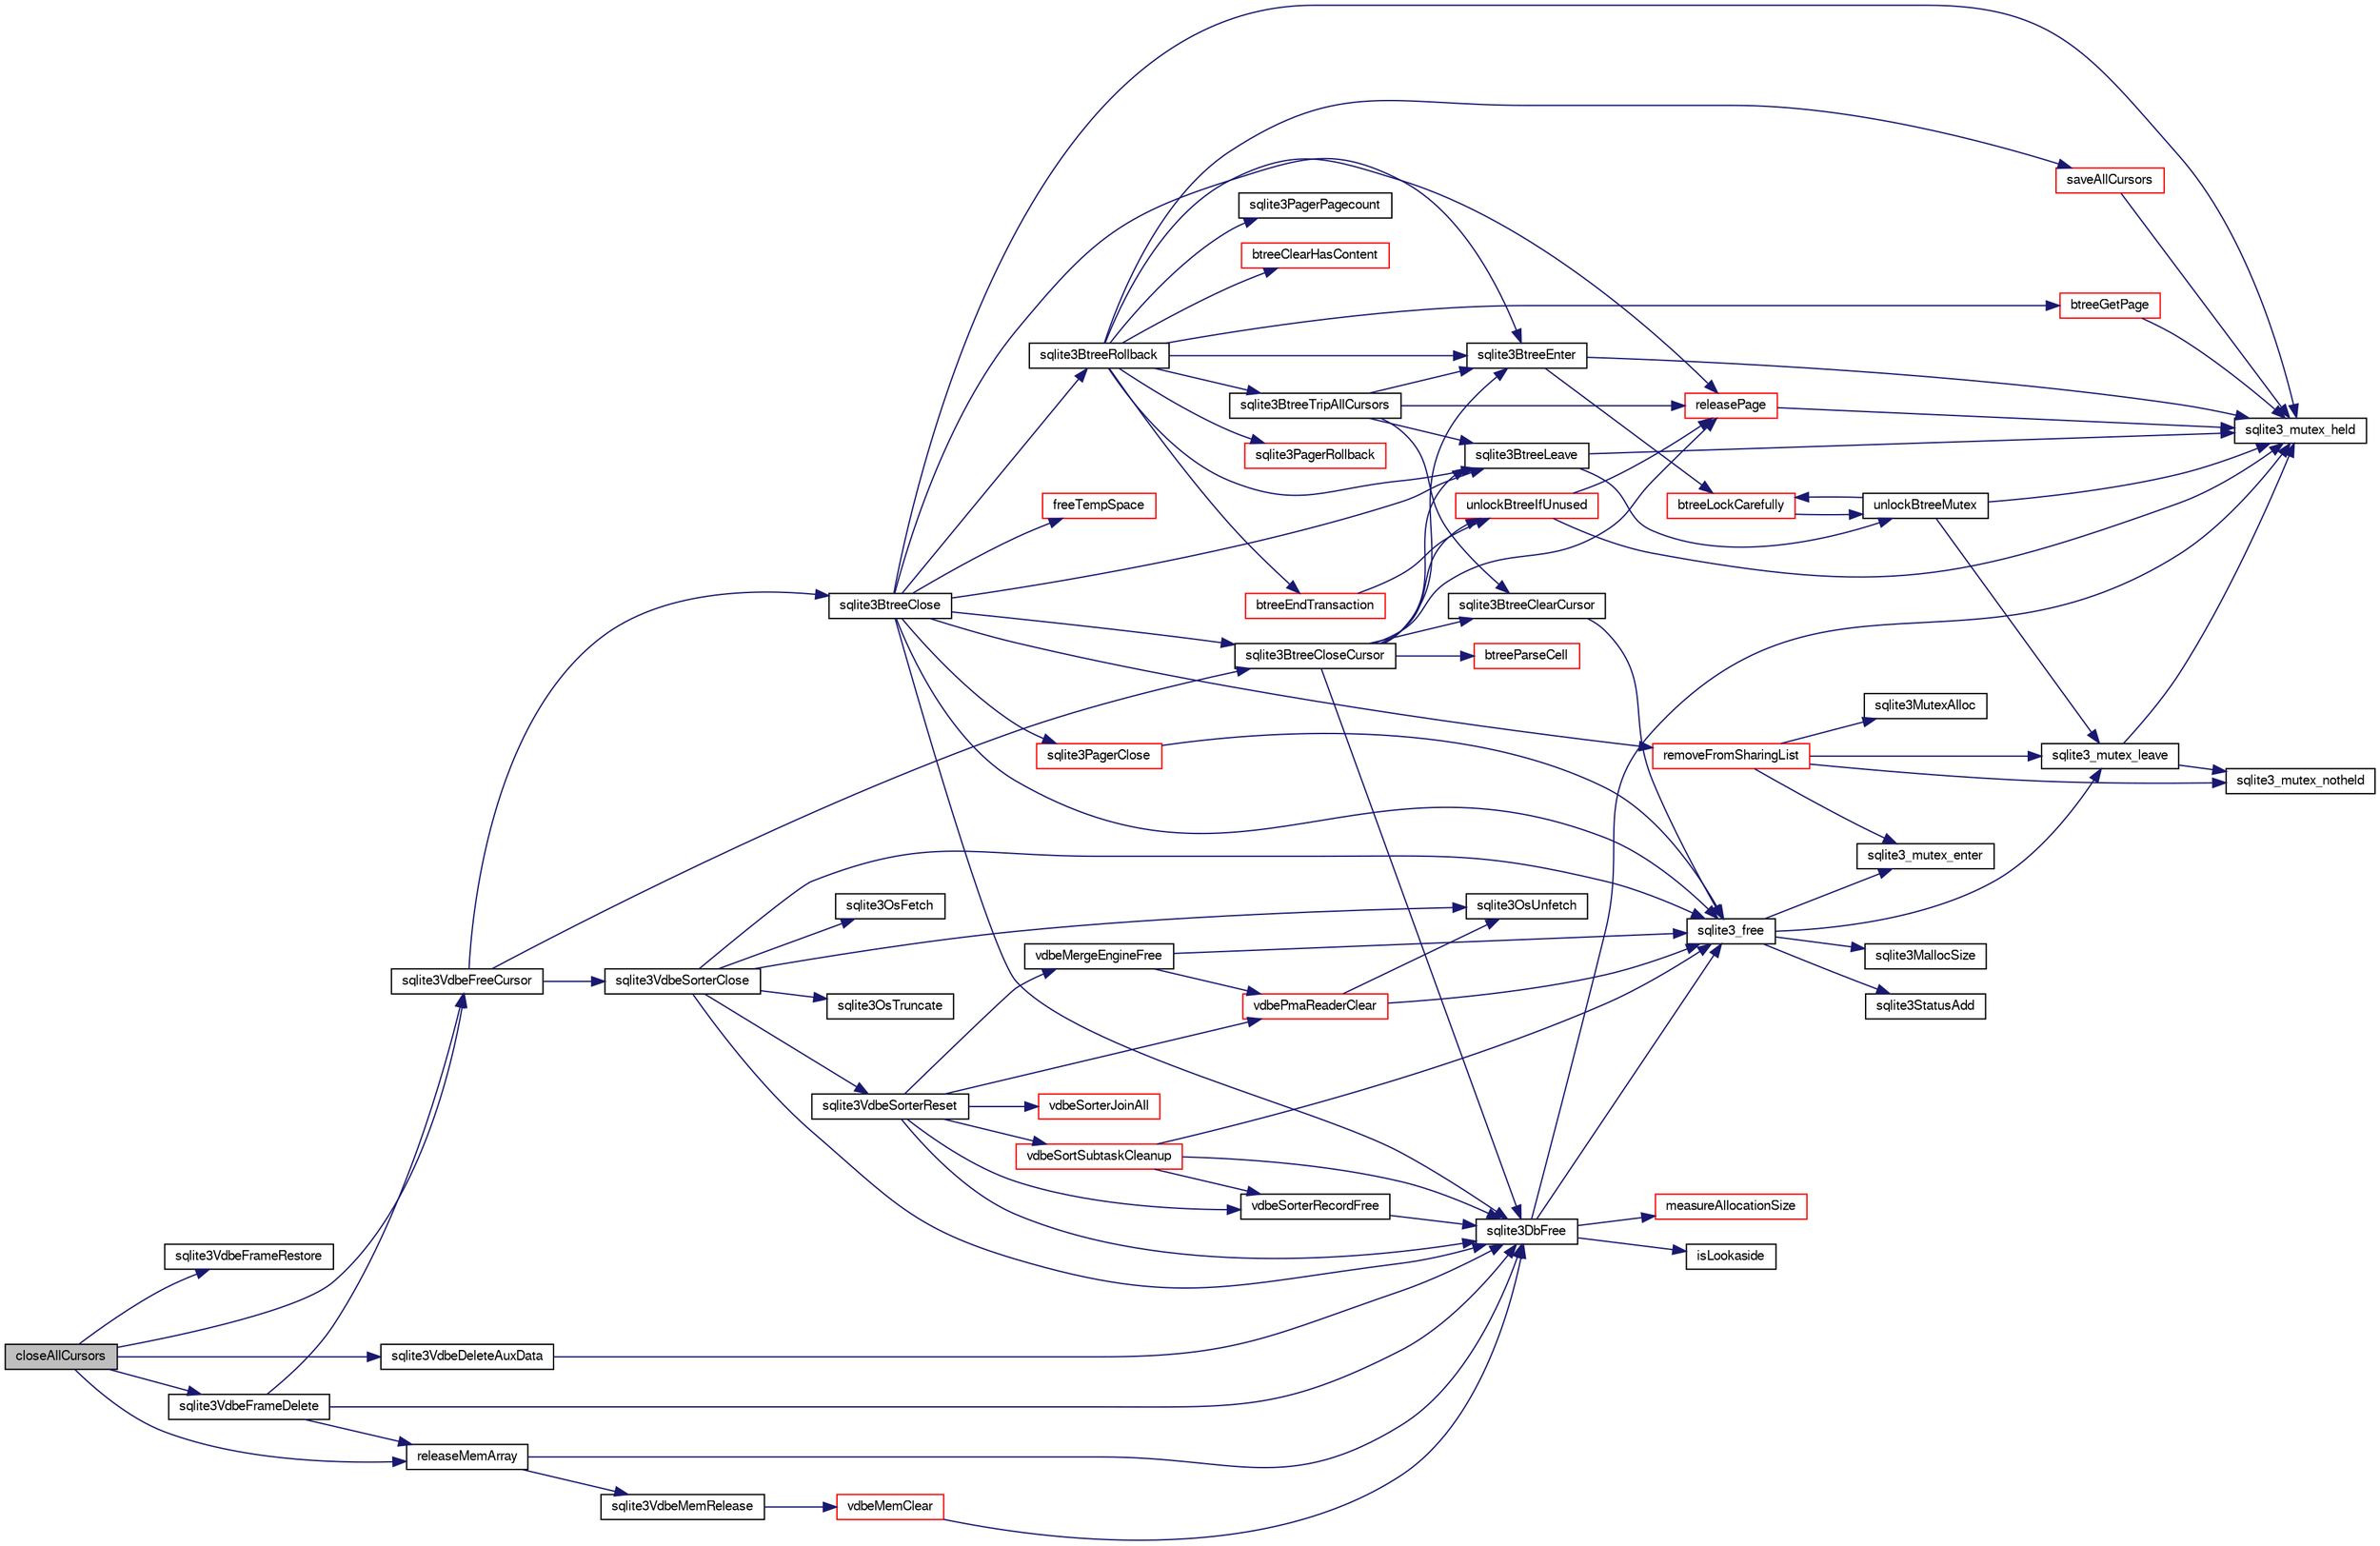 digraph "closeAllCursors"
{
  edge [fontname="FreeSans",fontsize="10",labelfontname="FreeSans",labelfontsize="10"];
  node [fontname="FreeSans",fontsize="10",shape=record];
  rankdir="LR";
  Node46880 [label="closeAllCursors",height=0.2,width=0.4,color="black", fillcolor="grey75", style="filled", fontcolor="black"];
  Node46880 -> Node46881 [color="midnightblue",fontsize="10",style="solid",fontname="FreeSans"];
  Node46881 [label="sqlite3VdbeFrameRestore",height=0.2,width=0.4,color="black", fillcolor="white", style="filled",URL="$sqlite3_8c.html#ad04b53536edf1bd8265ff3ebff3b1be5"];
  Node46880 -> Node46882 [color="midnightblue",fontsize="10",style="solid",fontname="FreeSans"];
  Node46882 [label="sqlite3VdbeFreeCursor",height=0.2,width=0.4,color="black", fillcolor="white", style="filled",URL="$sqlite3_8c.html#a0f9084083e1d0639708934630f33d6ef"];
  Node46882 -> Node46883 [color="midnightblue",fontsize="10",style="solid",fontname="FreeSans"];
  Node46883 [label="sqlite3VdbeSorterClose",height=0.2,width=0.4,color="black", fillcolor="white", style="filled",URL="$sqlite3_8c.html#a787fa9e9800f8ae4ef3fa11044ed1ac9"];
  Node46883 -> Node46884 [color="midnightblue",fontsize="10",style="solid",fontname="FreeSans"];
  Node46884 [label="sqlite3VdbeSorterReset",height=0.2,width=0.4,color="black", fillcolor="white", style="filled",URL="$sqlite3_8c.html#a5dc239f845e793a82dd1d60ed3ed9c09"];
  Node46884 -> Node46885 [color="midnightblue",fontsize="10",style="solid",fontname="FreeSans"];
  Node46885 [label="vdbeSorterJoinAll",height=0.2,width=0.4,color="red", fillcolor="white", style="filled",URL="$sqlite3_8c.html#a5cdb5b8f6cb109f97528d36e28565113"];
  Node46884 -> Node46901 [color="midnightblue",fontsize="10",style="solid",fontname="FreeSans"];
  Node46901 [label="vdbePmaReaderClear",height=0.2,width=0.4,color="red", fillcolor="white", style="filled",URL="$sqlite3_8c.html#ae4ef2e668d3028e75343e65046d42a2d"];
  Node46901 -> Node46888 [color="midnightblue",fontsize="10",style="solid",fontname="FreeSans"];
  Node46888 [label="sqlite3_free",height=0.2,width=0.4,color="black", fillcolor="white", style="filled",URL="$sqlite3_8c.html#a6552349e36a8a691af5487999ab09519"];
  Node46888 -> Node46889 [color="midnightblue",fontsize="10",style="solid",fontname="FreeSans"];
  Node46889 [label="sqlite3_mutex_enter",height=0.2,width=0.4,color="black", fillcolor="white", style="filled",URL="$sqlite3_8c.html#a1c12cde690bd89f104de5cbad12a6bf5"];
  Node46888 -> Node46890 [color="midnightblue",fontsize="10",style="solid",fontname="FreeSans"];
  Node46890 [label="sqlite3StatusAdd",height=0.2,width=0.4,color="black", fillcolor="white", style="filled",URL="$sqlite3_8c.html#afa029f93586aeab4cc85360905dae9cd"];
  Node46888 -> Node46891 [color="midnightblue",fontsize="10",style="solid",fontname="FreeSans"];
  Node46891 [label="sqlite3MallocSize",height=0.2,width=0.4,color="black", fillcolor="white", style="filled",URL="$sqlite3_8c.html#acf5d2a5f35270bafb050bd2def576955"];
  Node46888 -> Node46892 [color="midnightblue",fontsize="10",style="solid",fontname="FreeSans"];
  Node46892 [label="sqlite3_mutex_leave",height=0.2,width=0.4,color="black", fillcolor="white", style="filled",URL="$sqlite3_8c.html#a5838d235601dbd3c1fa993555c6bcc93"];
  Node46892 -> Node46893 [color="midnightblue",fontsize="10",style="solid",fontname="FreeSans"];
  Node46893 [label="sqlite3_mutex_held",height=0.2,width=0.4,color="black", fillcolor="white", style="filled",URL="$sqlite3_8c.html#acf77da68932b6bc163c5e68547ecc3e7"];
  Node46892 -> Node46894 [color="midnightblue",fontsize="10",style="solid",fontname="FreeSans"];
  Node46894 [label="sqlite3_mutex_notheld",height=0.2,width=0.4,color="black", fillcolor="white", style="filled",URL="$sqlite3_8c.html#a83967c837c1c000d3b5adcfaa688f5dc"];
  Node46901 -> Node46902 [color="midnightblue",fontsize="10",style="solid",fontname="FreeSans"];
  Node46902 [label="sqlite3OsUnfetch",height=0.2,width=0.4,color="black", fillcolor="white", style="filled",URL="$sqlite3_8c.html#abc0da72cb8b8989cf8708b572fe5fef4"];
  Node46884 -> Node46907 [color="midnightblue",fontsize="10",style="solid",fontname="FreeSans"];
  Node46907 [label="sqlite3DbFree",height=0.2,width=0.4,color="black", fillcolor="white", style="filled",URL="$sqlite3_8c.html#ac70ab821a6607b4a1b909582dc37a069"];
  Node46907 -> Node46893 [color="midnightblue",fontsize="10",style="solid",fontname="FreeSans"];
  Node46907 -> Node46908 [color="midnightblue",fontsize="10",style="solid",fontname="FreeSans"];
  Node46908 [label="measureAllocationSize",height=0.2,width=0.4,color="red", fillcolor="white", style="filled",URL="$sqlite3_8c.html#a45731e644a22fdb756e2b6337224217a"];
  Node46907 -> Node46910 [color="midnightblue",fontsize="10",style="solid",fontname="FreeSans"];
  Node46910 [label="isLookaside",height=0.2,width=0.4,color="black", fillcolor="white", style="filled",URL="$sqlite3_8c.html#a770fa05ff9717b75e16f4d968a77b897"];
  Node46907 -> Node46888 [color="midnightblue",fontsize="10",style="solid",fontname="FreeSans"];
  Node46884 -> Node46906 [color="midnightblue",fontsize="10",style="solid",fontname="FreeSans"];
  Node46906 [label="vdbeMergeEngineFree",height=0.2,width=0.4,color="black", fillcolor="white", style="filled",URL="$sqlite3_8c.html#a6cb59e7106205b62881f202786177310"];
  Node46906 -> Node46901 [color="midnightblue",fontsize="10",style="solid",fontname="FreeSans"];
  Node46906 -> Node46888 [color="midnightblue",fontsize="10",style="solid",fontname="FreeSans"];
  Node46884 -> Node46911 [color="midnightblue",fontsize="10",style="solid",fontname="FreeSans"];
  Node46911 [label="vdbeSortSubtaskCleanup",height=0.2,width=0.4,color="red", fillcolor="white", style="filled",URL="$sqlite3_8c.html#abc8ce4c3ef58cc10f5b27642aab32b30"];
  Node46911 -> Node46907 [color="midnightblue",fontsize="10",style="solid",fontname="FreeSans"];
  Node46911 -> Node46888 [color="midnightblue",fontsize="10",style="solid",fontname="FreeSans"];
  Node46911 -> Node46912 [color="midnightblue",fontsize="10",style="solid",fontname="FreeSans"];
  Node46912 [label="vdbeSorterRecordFree",height=0.2,width=0.4,color="black", fillcolor="white", style="filled",URL="$sqlite3_8c.html#a5f08df9af03994aeeefdf419c66510d6"];
  Node46912 -> Node46907 [color="midnightblue",fontsize="10",style="solid",fontname="FreeSans"];
  Node46884 -> Node46912 [color="midnightblue",fontsize="10",style="solid",fontname="FreeSans"];
  Node46883 -> Node46888 [color="midnightblue",fontsize="10",style="solid",fontname="FreeSans"];
  Node46883 -> Node46907 [color="midnightblue",fontsize="10",style="solid",fontname="FreeSans"];
  Node46883 -> Node47179 [color="midnightblue",fontsize="10",style="solid",fontname="FreeSans"];
  Node47179 [label="sqlite3OsTruncate",height=0.2,width=0.4,color="black", fillcolor="white", style="filled",URL="$sqlite3_8c.html#ab14e17fc93b09d52b42c433c47eb3b68"];
  Node46883 -> Node47180 [color="midnightblue",fontsize="10",style="solid",fontname="FreeSans"];
  Node47180 [label="sqlite3OsFetch",height=0.2,width=0.4,color="black", fillcolor="white", style="filled",URL="$sqlite3_8c.html#ab5b9137b375d5d8a8c216a644056cba7"];
  Node46883 -> Node46902 [color="midnightblue",fontsize="10",style="solid",fontname="FreeSans"];
  Node46882 -> Node47181 [color="midnightblue",fontsize="10",style="solid",fontname="FreeSans"];
  Node47181 [label="sqlite3BtreeClose",height=0.2,width=0.4,color="black", fillcolor="white", style="filled",URL="$sqlite3_8c.html#a729b65009b66a99200496b09c124df01"];
  Node47181 -> Node46893 [color="midnightblue",fontsize="10",style="solid",fontname="FreeSans"];
  Node47181 -> Node47182 [color="midnightblue",fontsize="10",style="solid",fontname="FreeSans"];
  Node47182 [label="sqlite3BtreeEnter",height=0.2,width=0.4,color="black", fillcolor="white", style="filled",URL="$sqlite3_8c.html#afa05d700ca373993fe6b0525b867feff"];
  Node47182 -> Node46893 [color="midnightblue",fontsize="10",style="solid",fontname="FreeSans"];
  Node47182 -> Node47183 [color="midnightblue",fontsize="10",style="solid",fontname="FreeSans"];
  Node47183 [label="btreeLockCarefully",height=0.2,width=0.4,color="red", fillcolor="white", style="filled",URL="$sqlite3_8c.html#a796746b1c1e4d6926960636bd74c79d7"];
  Node47183 -> Node47185 [color="midnightblue",fontsize="10",style="solid",fontname="FreeSans"];
  Node47185 [label="unlockBtreeMutex",height=0.2,width=0.4,color="black", fillcolor="white", style="filled",URL="$sqlite3_8c.html#a29bc7d1c753dfa2af9fb296b7dc19a4a"];
  Node47185 -> Node46893 [color="midnightblue",fontsize="10",style="solid",fontname="FreeSans"];
  Node47185 -> Node46892 [color="midnightblue",fontsize="10",style="solid",fontname="FreeSans"];
  Node47185 -> Node47183 [color="midnightblue",fontsize="10",style="solid",fontname="FreeSans"];
  Node47181 -> Node47187 [color="midnightblue",fontsize="10",style="solid",fontname="FreeSans"];
  Node47187 [label="sqlite3BtreeCloseCursor",height=0.2,width=0.4,color="black", fillcolor="white", style="filled",URL="$sqlite3_8c.html#a7f494da0a512d247d690d6bc19397791"];
  Node47187 -> Node47182 [color="midnightblue",fontsize="10",style="solid",fontname="FreeSans"];
  Node47187 -> Node47188 [color="midnightblue",fontsize="10",style="solid",fontname="FreeSans"];
  Node47188 [label="sqlite3BtreeClearCursor",height=0.2,width=0.4,color="black", fillcolor="white", style="filled",URL="$sqlite3_8c.html#ad53903979a58184b0d15593e6f98d9c5"];
  Node47188 -> Node46888 [color="midnightblue",fontsize="10",style="solid",fontname="FreeSans"];
  Node47187 -> Node47189 [color="midnightblue",fontsize="10",style="solid",fontname="FreeSans"];
  Node47189 [label="releasePage",height=0.2,width=0.4,color="red", fillcolor="white", style="filled",URL="$sqlite3_8c.html#a92c6fb14f9bcf117440c35116c26d6c4"];
  Node47189 -> Node46893 [color="midnightblue",fontsize="10",style="solid",fontname="FreeSans"];
  Node47187 -> Node47315 [color="midnightblue",fontsize="10",style="solid",fontname="FreeSans"];
  Node47315 [label="unlockBtreeIfUnused",height=0.2,width=0.4,color="red", fillcolor="white", style="filled",URL="$sqlite3_8c.html#ada198bfad4d2c61e88bd9317e98cc96c"];
  Node47315 -> Node46893 [color="midnightblue",fontsize="10",style="solid",fontname="FreeSans"];
  Node47315 -> Node47189 [color="midnightblue",fontsize="10",style="solid",fontname="FreeSans"];
  Node47187 -> Node46907 [color="midnightblue",fontsize="10",style="solid",fontname="FreeSans"];
  Node47187 -> Node47246 [color="midnightblue",fontsize="10",style="solid",fontname="FreeSans"];
  Node47246 [label="sqlite3BtreeLeave",height=0.2,width=0.4,color="black", fillcolor="white", style="filled",URL="$sqlite3_8c.html#a460e4f89d1aeef4b4d334cfe8165da89"];
  Node47246 -> Node47185 [color="midnightblue",fontsize="10",style="solid",fontname="FreeSans"];
  Node47246 -> Node46893 [color="midnightblue",fontsize="10",style="solid",fontname="FreeSans"];
  Node47187 -> Node47317 [color="midnightblue",fontsize="10",style="solid",fontname="FreeSans"];
  Node47317 [label="btreeParseCell",height=0.2,width=0.4,color="red", fillcolor="white", style="filled",URL="$sqlite3_8c.html#a021501c1cbcd07489dd287ea657edaac"];
  Node47181 -> Node47319 [color="midnightblue",fontsize="10",style="solid",fontname="FreeSans"];
  Node47319 [label="sqlite3BtreeRollback",height=0.2,width=0.4,color="black", fillcolor="white", style="filled",URL="$sqlite3_8c.html#a317473acdafdd688385c8954f09de186"];
  Node47319 -> Node47182 [color="midnightblue",fontsize="10",style="solid",fontname="FreeSans"];
  Node47319 -> Node47320 [color="midnightblue",fontsize="10",style="solid",fontname="FreeSans"];
  Node47320 [label="saveAllCursors",height=0.2,width=0.4,color="red", fillcolor="white", style="filled",URL="$sqlite3_8c.html#add0c7a5086792caf465148beaadb913d"];
  Node47320 -> Node46893 [color="midnightblue",fontsize="10",style="solid",fontname="FreeSans"];
  Node47319 -> Node47333 [color="midnightblue",fontsize="10",style="solid",fontname="FreeSans"];
  Node47333 [label="sqlite3BtreeTripAllCursors",height=0.2,width=0.4,color="black", fillcolor="white", style="filled",URL="$sqlite3_8c.html#a7e94025b9bd56e9e9ccf148d1a0e1acf"];
  Node47333 -> Node47182 [color="midnightblue",fontsize="10",style="solid",fontname="FreeSans"];
  Node47333 -> Node47188 [color="midnightblue",fontsize="10",style="solid",fontname="FreeSans"];
  Node47333 -> Node47189 [color="midnightblue",fontsize="10",style="solid",fontname="FreeSans"];
  Node47333 -> Node47246 [color="midnightblue",fontsize="10",style="solid",fontname="FreeSans"];
  Node47319 -> Node47200 [color="midnightblue",fontsize="10",style="solid",fontname="FreeSans"];
  Node47200 [label="sqlite3PagerRollback",height=0.2,width=0.4,color="red", fillcolor="white", style="filled",URL="$sqlite3_8c.html#afdd2ecbb97b7a716892ff6bd10c7dfd0"];
  Node47319 -> Node47329 [color="midnightblue",fontsize="10",style="solid",fontname="FreeSans"];
  Node47329 [label="btreeGetPage",height=0.2,width=0.4,color="red", fillcolor="white", style="filled",URL="$sqlite3_8c.html#ac59679e30ceb0190614fbd19a7feb6de"];
  Node47329 -> Node46893 [color="midnightblue",fontsize="10",style="solid",fontname="FreeSans"];
  Node47319 -> Node47334 [color="midnightblue",fontsize="10",style="solid",fontname="FreeSans"];
  Node47334 [label="sqlite3PagerPagecount",height=0.2,width=0.4,color="black", fillcolor="white", style="filled",URL="$sqlite3_8c.html#ae82aaf561ce61faa15d4e228c45c3311"];
  Node47319 -> Node47189 [color="midnightblue",fontsize="10",style="solid",fontname="FreeSans"];
  Node47319 -> Node47335 [color="midnightblue",fontsize="10",style="solid",fontname="FreeSans"];
  Node47335 [label="btreeClearHasContent",height=0.2,width=0.4,color="red", fillcolor="white", style="filled",URL="$sqlite3_8c.html#ad76ff2727e128c649f8017fdc570bd06"];
  Node47319 -> Node47336 [color="midnightblue",fontsize="10",style="solid",fontname="FreeSans"];
  Node47336 [label="btreeEndTransaction",height=0.2,width=0.4,color="red", fillcolor="white", style="filled",URL="$sqlite3_8c.html#a7dd8138404b55de8be9623636f25488b"];
  Node47336 -> Node47315 [color="midnightblue",fontsize="10",style="solid",fontname="FreeSans"];
  Node47319 -> Node47246 [color="midnightblue",fontsize="10",style="solid",fontname="FreeSans"];
  Node47181 -> Node47246 [color="midnightblue",fontsize="10",style="solid",fontname="FreeSans"];
  Node47181 -> Node47339 [color="midnightblue",fontsize="10",style="solid",fontname="FreeSans"];
  Node47339 [label="removeFromSharingList",height=0.2,width=0.4,color="red", fillcolor="white", style="filled",URL="$sqlite3_8c.html#a7b1a8df3e1fcfc9e69c19633f0d08af3"];
  Node47339 -> Node46894 [color="midnightblue",fontsize="10",style="solid",fontname="FreeSans"];
  Node47339 -> Node46934 [color="midnightblue",fontsize="10",style="solid",fontname="FreeSans"];
  Node46934 [label="sqlite3MutexAlloc",height=0.2,width=0.4,color="black", fillcolor="white", style="filled",URL="$sqlite3_8c.html#a0e3f432ee581f6876b590e7ad7e84e19"];
  Node47339 -> Node46889 [color="midnightblue",fontsize="10",style="solid",fontname="FreeSans"];
  Node47339 -> Node46892 [color="midnightblue",fontsize="10",style="solid",fontname="FreeSans"];
  Node47181 -> Node47340 [color="midnightblue",fontsize="10",style="solid",fontname="FreeSans"];
  Node47340 [label="sqlite3PagerClose",height=0.2,width=0.4,color="red", fillcolor="white", style="filled",URL="$sqlite3_8c.html#af94b1f96b60689fd09422cce2c85f53f"];
  Node47340 -> Node46888 [color="midnightblue",fontsize="10",style="solid",fontname="FreeSans"];
  Node47181 -> Node46907 [color="midnightblue",fontsize="10",style="solid",fontname="FreeSans"];
  Node47181 -> Node47371 [color="midnightblue",fontsize="10",style="solid",fontname="FreeSans"];
  Node47371 [label="freeTempSpace",height=0.2,width=0.4,color="red", fillcolor="white", style="filled",URL="$sqlite3_8c.html#aec277d601edd310860ca5a81c99ed411"];
  Node47181 -> Node46888 [color="midnightblue",fontsize="10",style="solid",fontname="FreeSans"];
  Node46882 -> Node47187 [color="midnightblue",fontsize="10",style="solid",fontname="FreeSans"];
  Node46880 -> Node47372 [color="midnightblue",fontsize="10",style="solid",fontname="FreeSans"];
  Node47372 [label="releaseMemArray",height=0.2,width=0.4,color="black", fillcolor="white", style="filled",URL="$sqlite3_8c.html#a321ef1ead88ab0c4c636971ae5cc9778"];
  Node47372 -> Node46907 [color="midnightblue",fontsize="10",style="solid",fontname="FreeSans"];
  Node47372 -> Node46979 [color="midnightblue",fontsize="10",style="solid",fontname="FreeSans"];
  Node46979 [label="sqlite3VdbeMemRelease",height=0.2,width=0.4,color="black", fillcolor="white", style="filled",URL="$sqlite3_8c.html#a90606361dbeba88159fd6ff03fcc10cc"];
  Node46979 -> Node46980 [color="midnightblue",fontsize="10",style="solid",fontname="FreeSans"];
  Node46980 [label="vdbeMemClear",height=0.2,width=0.4,color="red", fillcolor="white", style="filled",URL="$sqlite3_8c.html#a489eef6e55ad0dadf67578726b935d12"];
  Node46980 -> Node46907 [color="midnightblue",fontsize="10",style="solid",fontname="FreeSans"];
  Node46880 -> Node47373 [color="midnightblue",fontsize="10",style="solid",fontname="FreeSans"];
  Node47373 [label="sqlite3VdbeFrameDelete",height=0.2,width=0.4,color="black", fillcolor="white", style="filled",URL="$sqlite3_8c.html#adb3773fdfb1685857e28891f76365900"];
  Node47373 -> Node46882 [color="midnightblue",fontsize="10",style="solid",fontname="FreeSans"];
  Node47373 -> Node47372 [color="midnightblue",fontsize="10",style="solid",fontname="FreeSans"];
  Node47373 -> Node46907 [color="midnightblue",fontsize="10",style="solid",fontname="FreeSans"];
  Node46880 -> Node47374 [color="midnightblue",fontsize="10",style="solid",fontname="FreeSans"];
  Node47374 [label="sqlite3VdbeDeleteAuxData",height=0.2,width=0.4,color="black", fillcolor="white", style="filled",URL="$sqlite3_8c.html#ae1d81e055629bfc3fc26f22f51cd5941"];
  Node47374 -> Node46907 [color="midnightblue",fontsize="10",style="solid",fontname="FreeSans"];
}
